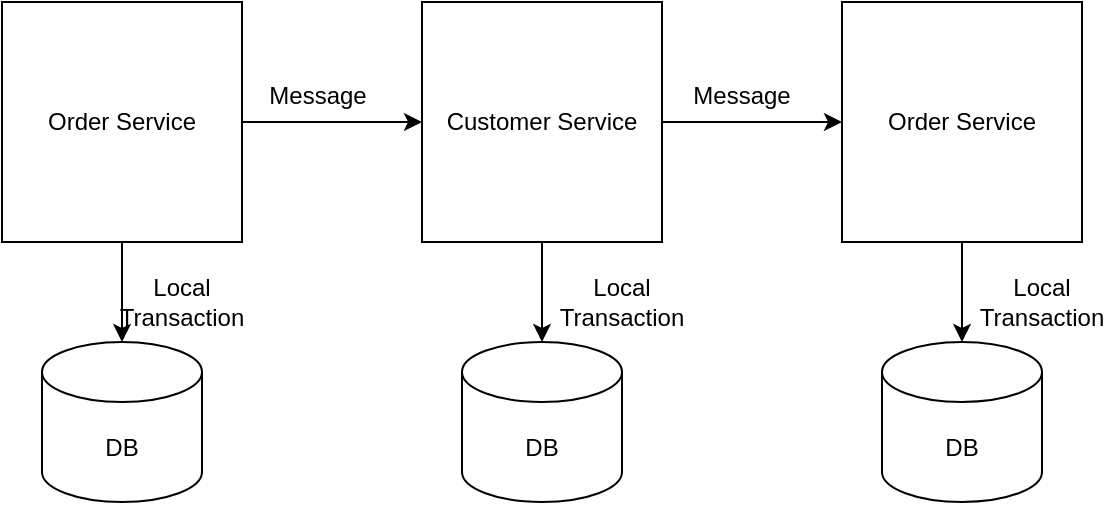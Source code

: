 <mxfile version="13.11.0" type="device"><diagram id="GiFJMVTYjJIAy24zu8v-" name="Page-1"><mxGraphModel dx="946" dy="549" grid="1" gridSize="10" guides="1" tooltips="1" connect="1" arrows="1" fold="1" page="1" pageScale="1" pageWidth="827" pageHeight="1169" math="0" shadow="0"><root><mxCell id="0"/><mxCell id="1" parent="0"/><mxCell id="vS8u5wxvT1axYe_cG7wf-5" style="edgeStyle=orthogonalEdgeStyle;rounded=0;orthogonalLoop=1;jettySize=auto;html=1;exitX=1;exitY=0.5;exitDx=0;exitDy=0;entryX=0;entryY=0.5;entryDx=0;entryDy=0;" edge="1" parent="1" source="vS8u5wxvT1axYe_cG7wf-1" target="vS8u5wxvT1axYe_cG7wf-2"><mxGeometry relative="1" as="geometry"/></mxCell><mxCell id="vS8u5wxvT1axYe_cG7wf-11" style="edgeStyle=orthogonalEdgeStyle;rounded=0;orthogonalLoop=1;jettySize=auto;html=1;" edge="1" parent="1" source="vS8u5wxvT1axYe_cG7wf-1" target="vS8u5wxvT1axYe_cG7wf-7"><mxGeometry relative="1" as="geometry"/></mxCell><mxCell id="vS8u5wxvT1axYe_cG7wf-1" value="Order Service" style="rounded=0;whiteSpace=wrap;html=1;" vertex="1" parent="1"><mxGeometry x="70" y="170" width="120" height="120" as="geometry"/></mxCell><mxCell id="vS8u5wxvT1axYe_cG7wf-6" style="edgeStyle=orthogonalEdgeStyle;rounded=0;orthogonalLoop=1;jettySize=auto;html=1;entryX=0;entryY=0.5;entryDx=0;entryDy=0;" edge="1" parent="1" source="vS8u5wxvT1axYe_cG7wf-2" target="vS8u5wxvT1axYe_cG7wf-3"><mxGeometry relative="1" as="geometry"/></mxCell><mxCell id="vS8u5wxvT1axYe_cG7wf-12" style="edgeStyle=orthogonalEdgeStyle;rounded=0;orthogonalLoop=1;jettySize=auto;html=1;entryX=0.5;entryY=0;entryDx=0;entryDy=0;entryPerimeter=0;" edge="1" parent="1" source="vS8u5wxvT1axYe_cG7wf-2" target="vS8u5wxvT1axYe_cG7wf-8"><mxGeometry relative="1" as="geometry"/></mxCell><mxCell id="vS8u5wxvT1axYe_cG7wf-2" value="Customer Service" style="rounded=0;whiteSpace=wrap;html=1;" vertex="1" parent="1"><mxGeometry x="280" y="170" width="120" height="120" as="geometry"/></mxCell><mxCell id="vS8u5wxvT1axYe_cG7wf-13" style="edgeStyle=orthogonalEdgeStyle;rounded=0;orthogonalLoop=1;jettySize=auto;html=1;entryX=0.5;entryY=0;entryDx=0;entryDy=0;entryPerimeter=0;" edge="1" parent="1" source="vS8u5wxvT1axYe_cG7wf-3" target="vS8u5wxvT1axYe_cG7wf-9"><mxGeometry relative="1" as="geometry"/></mxCell><mxCell id="vS8u5wxvT1axYe_cG7wf-3" value="Order Service" style="rounded=0;whiteSpace=wrap;html=1;" vertex="1" parent="1"><mxGeometry x="490" y="170" width="120" height="120" as="geometry"/></mxCell><mxCell id="vS8u5wxvT1axYe_cG7wf-7" value="DB" style="shape=cylinder3;whiteSpace=wrap;html=1;boundedLbl=1;backgroundOutline=1;size=15;" vertex="1" parent="1"><mxGeometry x="90" y="340" width="80" height="80" as="geometry"/></mxCell><mxCell id="vS8u5wxvT1axYe_cG7wf-8" value="DB" style="shape=cylinder3;whiteSpace=wrap;html=1;boundedLbl=1;backgroundOutline=1;size=15;" vertex="1" parent="1"><mxGeometry x="300" y="340" width="80" height="80" as="geometry"/></mxCell><mxCell id="vS8u5wxvT1axYe_cG7wf-9" value="DB" style="shape=cylinder3;whiteSpace=wrap;html=1;boundedLbl=1;backgroundOutline=1;size=15;" vertex="1" parent="1"><mxGeometry x="510" y="340" width="80" height="80" as="geometry"/></mxCell><mxCell id="vS8u5wxvT1axYe_cG7wf-14" value="Message" style="text;html=1;strokeColor=none;fillColor=none;align=center;verticalAlign=middle;whiteSpace=wrap;rounded=0;" vertex="1" parent="1"><mxGeometry x="208" y="207" width="40" height="20" as="geometry"/></mxCell><mxCell id="vS8u5wxvT1axYe_cG7wf-15" value="Message" style="text;html=1;strokeColor=none;fillColor=none;align=center;verticalAlign=middle;whiteSpace=wrap;rounded=0;" vertex="1" parent="1"><mxGeometry x="420" y="207" width="40" height="20" as="geometry"/></mxCell><mxCell id="vS8u5wxvT1axYe_cG7wf-16" value="Local Transaction" style="text;html=1;strokeColor=none;fillColor=none;align=center;verticalAlign=middle;whiteSpace=wrap;rounded=0;" vertex="1" parent="1"><mxGeometry x="140" y="310" width="40" height="20" as="geometry"/></mxCell><mxCell id="vS8u5wxvT1axYe_cG7wf-17" value="Local Transaction" style="text;html=1;strokeColor=none;fillColor=none;align=center;verticalAlign=middle;whiteSpace=wrap;rounded=0;" vertex="1" parent="1"><mxGeometry x="360" y="310" width="40" height="20" as="geometry"/></mxCell><mxCell id="vS8u5wxvT1axYe_cG7wf-18" value="Local Transaction" style="text;html=1;strokeColor=none;fillColor=none;align=center;verticalAlign=middle;whiteSpace=wrap;rounded=0;" vertex="1" parent="1"><mxGeometry x="570" y="310" width="40" height="20" as="geometry"/></mxCell></root></mxGraphModel></diagram></mxfile>